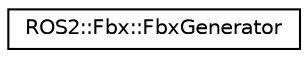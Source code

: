 digraph "Graphical Class Hierarchy"
{
 // LATEX_PDF_SIZE
  edge [fontname="Helvetica",fontsize="10",labelfontname="Helvetica",labelfontsize="10"];
  node [fontname="Helvetica",fontsize="10",shape=record];
  rankdir="LR";
  Node0 [label="ROS2::Fbx::FbxGenerator",height=0.2,width=0.4,color="black", fillcolor="white", style="filled",URL="$class_r_o_s2_1_1_fbx_1_1_fbx_generator.html",tooltip=" "];
}
